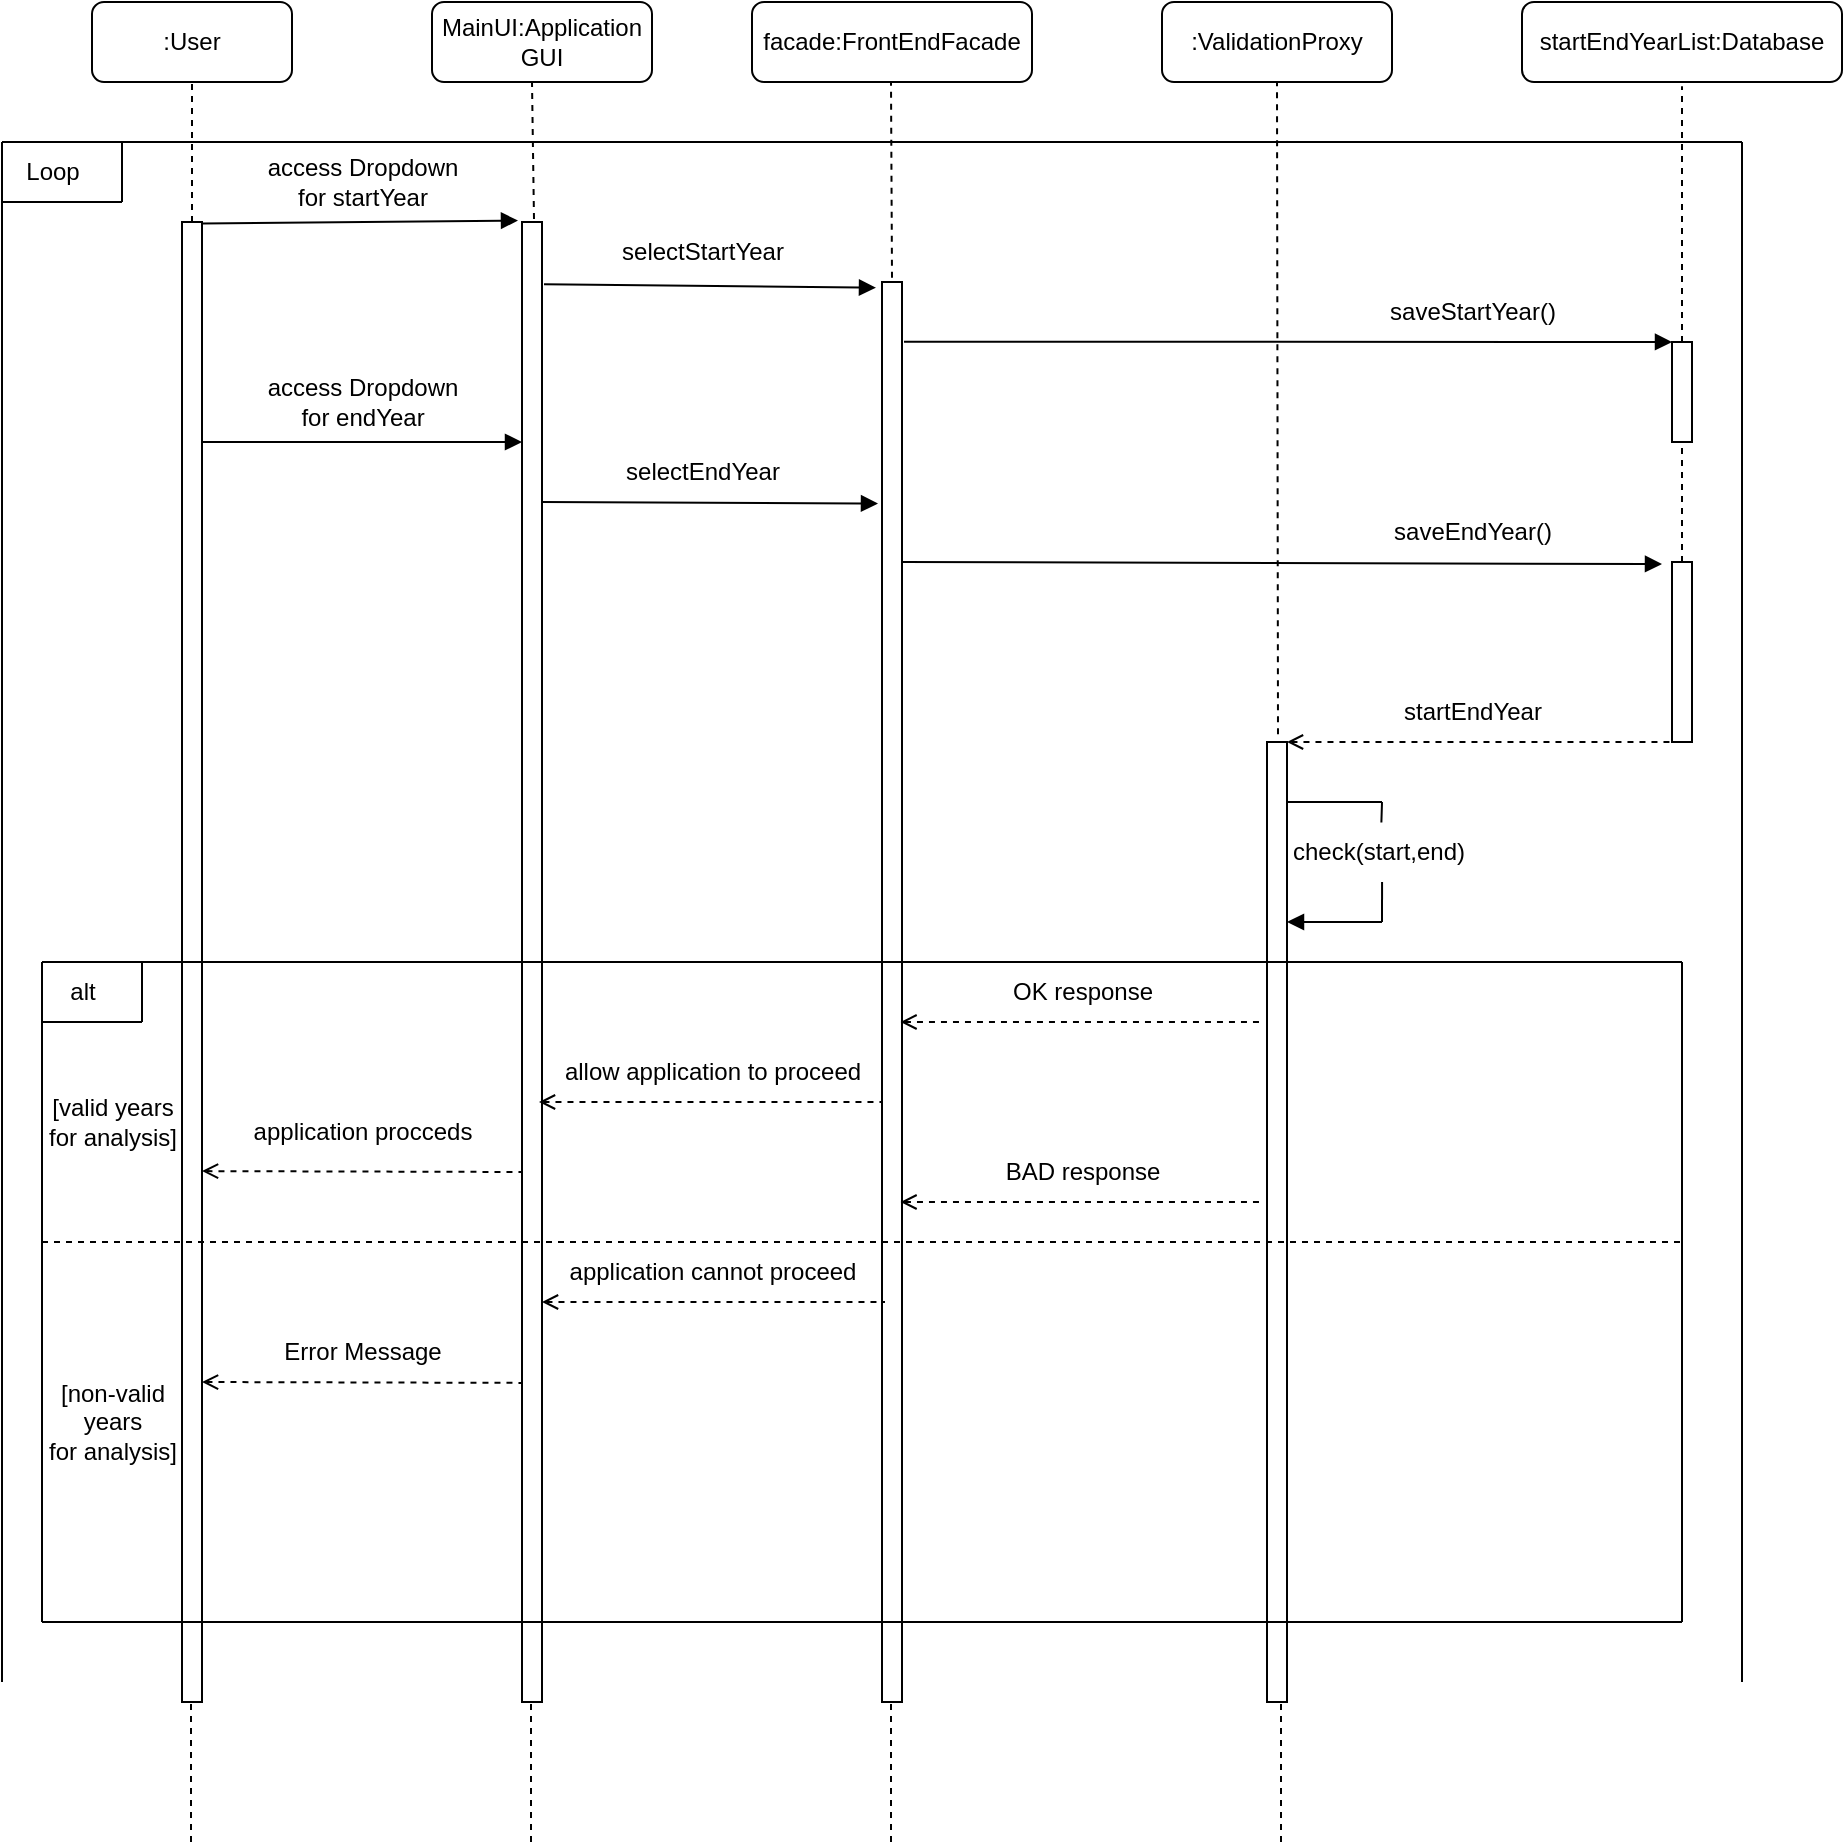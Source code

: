 <mxfile version="20.4.0" type="device"><diagram id="kgpKYQtTHZ0yAKxKKP6v" name="Page-1"><mxGraphModel dx="1778" dy="1000" grid="1" gridSize="10" guides="1" tooltips="1" connect="1" arrows="1" fold="1" page="1" pageScale="1" pageWidth="1050" pageHeight="1500" math="0" shadow="0"><root><mxCell id="0"/><mxCell id="1" parent="0"/><mxCell id="6FZfxpd-QEx3IHHBcftH-1" value="facade:FrontEndFacade" style="rounded=1;whiteSpace=wrap;html=1;" parent="1" vertex="1"><mxGeometry x="415" y="200" width="140" height="40" as="geometry"/></mxCell><mxCell id="6FZfxpd-QEx3IHHBcftH-2" value="MainUI:Application GUI" style="rounded=1;whiteSpace=wrap;html=1;" parent="1" vertex="1"><mxGeometry x="255" y="200" width="110" height="40" as="geometry"/></mxCell><mxCell id="6FZfxpd-QEx3IHHBcftH-3" value=":User" style="rounded=1;whiteSpace=wrap;html=1;" parent="1" vertex="1"><mxGeometry x="85" y="200" width="100" height="40" as="geometry"/></mxCell><mxCell id="6FZfxpd-QEx3IHHBcftH-4" value=":ValidationProxy" style="rounded=1;whiteSpace=wrap;html=1;" parent="1" vertex="1"><mxGeometry x="620" y="200" width="115" height="40" as="geometry"/></mxCell><mxCell id="6FZfxpd-QEx3IHHBcftH-6" value="" style="endArrow=none;dashed=1;html=1;rounded=0;entryX=0.5;entryY=1;entryDx=0;entryDy=0;" parent="1" target="6FZfxpd-QEx3IHHBcftH-3" edge="1"><mxGeometry width="50" height="50" relative="1" as="geometry"><mxPoint x="135" y="310" as="sourcePoint"/><mxPoint x="415" y="430" as="targetPoint"/></mxGeometry></mxCell><mxCell id="6FZfxpd-QEx3IHHBcftH-7" value="" style="endArrow=none;dashed=1;html=1;rounded=0;entryX=0.5;entryY=1;entryDx=0;entryDy=0;exitX=0.6;exitY=-0.002;exitDx=0;exitDy=0;exitPerimeter=0;" parent="1" source="6FZfxpd-QEx3IHHBcftH-36" edge="1"><mxGeometry width="50" height="50" relative="1" as="geometry"><mxPoint x="305" y="310" as="sourcePoint"/><mxPoint x="305" y="240" as="targetPoint"/></mxGeometry></mxCell><mxCell id="6FZfxpd-QEx3IHHBcftH-8" value="" style="endArrow=none;dashed=1;html=1;rounded=0;entryX=0.5;entryY=1;entryDx=0;entryDy=0;exitX=0.5;exitY=-0.003;exitDx=0;exitDy=0;exitPerimeter=0;" parent="1" edge="1" source="6FZfxpd-QEx3IHHBcftH-38"><mxGeometry width="50" height="50" relative="1" as="geometry"><mxPoint x="485" y="360" as="sourcePoint"/><mxPoint x="484.5" y="240" as="targetPoint"/></mxGeometry></mxCell><mxCell id="6FZfxpd-QEx3IHHBcftH-9" value="" style="endArrow=none;dashed=1;html=1;rounded=0;entryX=0.5;entryY=1;entryDx=0;entryDy=0;exitX=0.55;exitY=-0.008;exitDx=0;exitDy=0;exitPerimeter=0;" parent="1" source="6FZfxpd-QEx3IHHBcftH-24" edge="1" target="6FZfxpd-QEx3IHHBcftH-4"><mxGeometry width="50" height="50" relative="1" as="geometry"><mxPoint x="678" y="380" as="sourcePoint"/><mxPoint x="644.5" y="240" as="targetPoint"/></mxGeometry></mxCell><mxCell id="6FZfxpd-QEx3IHHBcftH-37" value="" style="rounded=0;orthogonalLoop=1;jettySize=auto;html=1;startArrow=none;startFill=0;endArrow=block;endFill=1;exitX=1;exitY=0.001;exitDx=0;exitDy=0;exitPerimeter=0;entryX=-0.2;entryY=-0.001;entryDx=0;entryDy=0;entryPerimeter=0;" parent="1" source="6FZfxpd-QEx3IHHBcftH-11" target="6FZfxpd-QEx3IHHBcftH-36" edge="1"><mxGeometry relative="1" as="geometry"/></mxCell><mxCell id="6FZfxpd-QEx3IHHBcftH-11" value="" style="html=1;points=[];perimeter=orthogonalPerimeter;" parent="1" vertex="1"><mxGeometry x="130" y="310" width="10" height="740" as="geometry"/></mxCell><mxCell id="6FZfxpd-QEx3IHHBcftH-24" value="" style="html=1;points=[];perimeter=orthogonalPerimeter;" parent="1" vertex="1"><mxGeometry x="672.5" y="570" width="10" height="480" as="geometry"/></mxCell><mxCell id="6FZfxpd-QEx3IHHBcftH-39" value="" style="rounded=0;orthogonalLoop=1;jettySize=auto;html=1;startArrow=none;startFill=0;endArrow=block;endFill=1;entryX=-0.3;entryY=0.004;entryDx=0;entryDy=0;entryPerimeter=0;exitX=1.1;exitY=0.042;exitDx=0;exitDy=0;exitPerimeter=0;" parent="1" source="6FZfxpd-QEx3IHHBcftH-36" target="6FZfxpd-QEx3IHHBcftH-38" edge="1"><mxGeometry relative="1" as="geometry"><mxPoint x="320" y="373" as="sourcePoint"/></mxGeometry></mxCell><mxCell id="6FZfxpd-QEx3IHHBcftH-36" value="" style="html=1;points=[];perimeter=orthogonalPerimeter;" parent="1" vertex="1"><mxGeometry x="300" y="310" width="10" height="740" as="geometry"/></mxCell><mxCell id="6FZfxpd-QEx3IHHBcftH-38" value="" style="html=1;points=[];perimeter=orthogonalPerimeter;" parent="1" vertex="1"><mxGeometry x="480" y="340" width="10" height="710" as="geometry"/></mxCell><mxCell id="6FZfxpd-QEx3IHHBcftH-50" value="" style="endArrow=block;html=1;rounded=0;endFill=1;exitX=1.1;exitY=0.042;exitDx=0;exitDy=0;exitPerimeter=0;entryX=0;entryY=0;entryDx=0;entryDy=0;" parent="1" target="fXCZYuZPmRbx4OvFmUe3-9" edge="1" source="6FZfxpd-QEx3IHHBcftH-38"><mxGeometry width="50" height="50" relative="1" as="geometry"><mxPoint x="505" y="450" as="sourcePoint"/><mxPoint x="860" y="382" as="targetPoint"/></mxGeometry></mxCell><mxCell id="6FZfxpd-QEx3IHHBcftH-55" value="access Dropdown &lt;br&gt;for startYear" style="text;html=1;align=center;verticalAlign=middle;resizable=0;points=[];autosize=1;strokeColor=none;fillColor=none;" parent="1" vertex="1"><mxGeometry x="160" y="270" width="120" height="40" as="geometry"/></mxCell><mxCell id="6FZfxpd-QEx3IHHBcftH-57" value="selectStartYear" style="text;html=1;align=center;verticalAlign=middle;resizable=0;points=[];autosize=1;strokeColor=none;fillColor=none;" parent="1" vertex="1"><mxGeometry x="340" y="310" width="100" height="30" as="geometry"/></mxCell><mxCell id="6FZfxpd-QEx3IHHBcftH-69" value="" style="edgeStyle=orthogonalEdgeStyle;rounded=0;orthogonalLoop=1;jettySize=auto;html=1;startArrow=none;startFill=0;endArrow=block;endFill=1;" parent="1" edge="1"><mxGeometry relative="1" as="geometry"><mxPoint x="140" y="420" as="sourcePoint"/><mxPoint x="300" y="420" as="targetPoint"/><Array as="points"><mxPoint x="225" y="420"/><mxPoint x="225" y="420"/></Array></mxGeometry></mxCell><mxCell id="6FZfxpd-QEx3IHHBcftH-71" value="" style="endArrow=none;dashed=1;html=1;rounded=0;entryX=0.5;entryY=1;entryDx=0;entryDy=0;" parent="1" edge="1"><mxGeometry width="50" height="50" relative="1" as="geometry"><mxPoint x="134.5" y="1120" as="sourcePoint"/><mxPoint x="134.5" y="1050" as="targetPoint"/></mxGeometry></mxCell><mxCell id="6FZfxpd-QEx3IHHBcftH-72" value="" style="endArrow=none;dashed=1;html=1;rounded=0;entryX=0.5;entryY=1;entryDx=0;entryDy=0;" parent="1" edge="1"><mxGeometry width="50" height="50" relative="1" as="geometry"><mxPoint x="304.5" y="1120" as="sourcePoint"/><mxPoint x="304.5" y="1050" as="targetPoint"/></mxGeometry></mxCell><mxCell id="6FZfxpd-QEx3IHHBcftH-73" value="" style="endArrow=none;dashed=1;html=1;rounded=0;entryX=0.5;entryY=1;entryDx=0;entryDy=0;" parent="1" edge="1"><mxGeometry width="50" height="50" relative="1" as="geometry"><mxPoint x="484.5" y="1120" as="sourcePoint"/><mxPoint x="484.5" y="1050" as="targetPoint"/></mxGeometry></mxCell><mxCell id="6FZfxpd-QEx3IHHBcftH-74" value="" style="endArrow=none;dashed=1;html=1;rounded=0;entryX=0.5;entryY=1;entryDx=0;entryDy=0;" parent="1" edge="1"><mxGeometry width="50" height="50" relative="1" as="geometry"><mxPoint x="679.5" y="1120" as="sourcePoint"/><mxPoint x="679.5" y="1050" as="targetPoint"/></mxGeometry></mxCell><mxCell id="fXCZYuZPmRbx4OvFmUe3-4" value="startEndYearList:Database" style="rounded=1;whiteSpace=wrap;html=1;" vertex="1" parent="1"><mxGeometry x="800" y="200" width="160" height="40" as="geometry"/></mxCell><mxCell id="fXCZYuZPmRbx4OvFmUe3-8" value="" style="endArrow=none;dashed=1;html=1;rounded=0;entryX=0.5;entryY=1;entryDx=0;entryDy=0;exitX=0.5;exitY=0;exitDx=0;exitDy=0;" edge="1" parent="1" source="fXCZYuZPmRbx4OvFmUe3-9"><mxGeometry width="50" height="50" relative="1" as="geometry"><mxPoint x="880.5" y="340.0" as="sourcePoint"/><mxPoint x="880" y="242.13" as="targetPoint"/></mxGeometry></mxCell><mxCell id="fXCZYuZPmRbx4OvFmUe3-9" value="" style="whiteSpace=wrap;html=1;" vertex="1" parent="1"><mxGeometry x="875" y="370" width="10" height="50" as="geometry"/></mxCell><mxCell id="fXCZYuZPmRbx4OvFmUe3-11" value="saveStartYear()" style="text;html=1;align=center;verticalAlign=middle;resizable=0;points=[];autosize=1;strokeColor=none;fillColor=none;" vertex="1" parent="1"><mxGeometry x="720" y="340" width="110" height="30" as="geometry"/></mxCell><mxCell id="fXCZYuZPmRbx4OvFmUe3-12" value="access Dropdown&lt;br&gt;for endYear" style="text;html=1;align=center;verticalAlign=middle;resizable=0;points=[];autosize=1;strokeColor=none;fillColor=none;" vertex="1" parent="1"><mxGeometry x="160" y="380" width="120" height="40" as="geometry"/></mxCell><mxCell id="fXCZYuZPmRbx4OvFmUe3-13" value="" style="endArrow=block;html=1;rounded=0;entryX=-0.2;entryY=0.156;entryDx=0;entryDy=0;entryPerimeter=0;startArrow=none;startFill=0;endFill=1;" edge="1" parent="1" target="6FZfxpd-QEx3IHHBcftH-38"><mxGeometry width="50" height="50" relative="1" as="geometry"><mxPoint x="310" y="450" as="sourcePoint"/><mxPoint x="360" y="400" as="targetPoint"/></mxGeometry></mxCell><mxCell id="fXCZYuZPmRbx4OvFmUe3-14" value="" style="endArrow=block;html=1;rounded=0;startArrow=none;startFill=0;endFill=1;" edge="1" parent="1"><mxGeometry width="50" height="50" relative="1" as="geometry"><mxPoint x="490" y="480" as="sourcePoint"/><mxPoint x="870" y="481" as="targetPoint"/></mxGeometry></mxCell><mxCell id="fXCZYuZPmRbx4OvFmUe3-15" value="selectEndYear" style="text;html=1;align=center;verticalAlign=middle;resizable=0;points=[];autosize=1;strokeColor=none;fillColor=none;" vertex="1" parent="1"><mxGeometry x="340" y="420" width="100" height="30" as="geometry"/></mxCell><mxCell id="fXCZYuZPmRbx4OvFmUe3-16" value="saveEndYear()" style="text;html=1;align=center;verticalAlign=middle;resizable=0;points=[];autosize=1;strokeColor=none;fillColor=none;" vertex="1" parent="1"><mxGeometry x="725" y="450" width="100" height="30" as="geometry"/></mxCell><mxCell id="fXCZYuZPmRbx4OvFmUe3-22" value="" style="endArrow=none;dashed=1;html=1;rounded=0;entryX=0.5;entryY=1;entryDx=0;entryDy=0;exitX=0.5;exitY=0;exitDx=0;exitDy=0;" edge="1" parent="1" source="fXCZYuZPmRbx4OvFmUe3-23" target="fXCZYuZPmRbx4OvFmUe3-9"><mxGeometry width="50" height="50" relative="1" as="geometry"><mxPoint x="880" y="470" as="sourcePoint"/><mxPoint x="880" y="410" as="targetPoint"/></mxGeometry></mxCell><mxCell id="fXCZYuZPmRbx4OvFmUe3-23" value="" style="whiteSpace=wrap;html=1;" vertex="1" parent="1"><mxGeometry x="875" y="480" width="10" height="90" as="geometry"/></mxCell><mxCell id="fXCZYuZPmRbx4OvFmUe3-24" value="" style="endArrow=none;html=1;rounded=0;dashed=1;startArrow=open;startFill=0;entryX=0;entryY=1;entryDx=0;entryDy=0;" edge="1" parent="1" target="fXCZYuZPmRbx4OvFmUe3-23"><mxGeometry width="50" height="50" relative="1" as="geometry"><mxPoint x="682.5" y="570" as="sourcePoint"/><mxPoint x="870" y="570" as="targetPoint"/></mxGeometry></mxCell><mxCell id="fXCZYuZPmRbx4OvFmUe3-25" value="startEndYear" style="text;html=1;align=center;verticalAlign=middle;resizable=0;points=[];autosize=1;strokeColor=none;fillColor=none;" vertex="1" parent="1"><mxGeometry x="730" y="540" width="90" height="30" as="geometry"/></mxCell><mxCell id="fXCZYuZPmRbx4OvFmUe3-27" value="" style="endArrow=none;html=1;rounded=0;strokeWidth=1;" edge="1" parent="1"><mxGeometry width="50" height="50" relative="1" as="geometry"><mxPoint x="682.5" y="600" as="sourcePoint"/><mxPoint x="730" y="600" as="targetPoint"/></mxGeometry></mxCell><mxCell id="fXCZYuZPmRbx4OvFmUe3-28" value="" style="endArrow=none;html=1;rounded=0;strokeWidth=1;startArrow=block;startFill=1;" edge="1" parent="1"><mxGeometry width="50" height="50" relative="1" as="geometry"><mxPoint x="682.5" y="660" as="sourcePoint"/><mxPoint x="730" y="660" as="targetPoint"/></mxGeometry></mxCell><mxCell id="fXCZYuZPmRbx4OvFmUe3-29" value="" style="endArrow=none;html=1;rounded=0;strokeWidth=1;entryX=0.52;entryY=0.007;entryDx=0;entryDy=0;entryPerimeter=0;" edge="1" parent="1" target="fXCZYuZPmRbx4OvFmUe3-30"><mxGeometry width="50" height="50" relative="1" as="geometry"><mxPoint x="730" y="600" as="sourcePoint"/><mxPoint x="725" y="620" as="targetPoint"/></mxGeometry></mxCell><mxCell id="fXCZYuZPmRbx4OvFmUe3-30" value="check(start,end)" style="text;html=1;align=center;verticalAlign=middle;resizable=0;points=[];autosize=1;strokeColor=none;fillColor=none;" vertex="1" parent="1"><mxGeometry x="672.5" y="610" width="110" height="30" as="geometry"/></mxCell><mxCell id="fXCZYuZPmRbx4OvFmUe3-31" value="" style="endArrow=none;html=1;rounded=0;strokeWidth=1;exitX=0.523;exitY=1;exitDx=0;exitDy=0;exitPerimeter=0;" edge="1" parent="1" source="fXCZYuZPmRbx4OvFmUe3-30"><mxGeometry width="50" height="50" relative="1" as="geometry"><mxPoint x="734" y="640" as="sourcePoint"/><mxPoint x="730" y="660" as="targetPoint"/></mxGeometry></mxCell><mxCell id="fXCZYuZPmRbx4OvFmUe3-33" value="" style="endArrow=none;html=1;rounded=0;strokeWidth=1;" edge="1" parent="1"><mxGeometry width="50" height="50" relative="1" as="geometry"><mxPoint x="40" y="1040" as="sourcePoint"/><mxPoint x="40" y="270" as="targetPoint"/></mxGeometry></mxCell><mxCell id="fXCZYuZPmRbx4OvFmUe3-34" value="" style="endArrow=none;html=1;rounded=0;strokeWidth=1;" edge="1" parent="1"><mxGeometry width="50" height="50" relative="1" as="geometry"><mxPoint x="910" y="1040" as="sourcePoint"/><mxPoint x="910" y="270" as="targetPoint"/></mxGeometry></mxCell><mxCell id="fXCZYuZPmRbx4OvFmUe3-35" value="" style="endArrow=none;html=1;rounded=0;strokeWidth=1;" edge="1" parent="1"><mxGeometry width="50" height="50" relative="1" as="geometry"><mxPoint x="910" y="270" as="sourcePoint"/><mxPoint x="40" y="270" as="targetPoint"/></mxGeometry></mxCell><mxCell id="fXCZYuZPmRbx4OvFmUe3-36" value="" style="endArrow=none;html=1;rounded=0;strokeWidth=1;" edge="1" parent="1"><mxGeometry width="50" height="50" relative="1" as="geometry"><mxPoint x="40" y="300" as="sourcePoint"/><mxPoint x="100" y="300" as="targetPoint"/></mxGeometry></mxCell><mxCell id="fXCZYuZPmRbx4OvFmUe3-37" value="Loop" style="text;html=1;align=center;verticalAlign=middle;resizable=0;points=[];autosize=1;strokeColor=none;fillColor=none;" vertex="1" parent="1"><mxGeometry x="40" y="270" width="50" height="30" as="geometry"/></mxCell><mxCell id="fXCZYuZPmRbx4OvFmUe3-38" value="" style="endArrow=none;html=1;rounded=0;strokeWidth=1;" edge="1" parent="1"><mxGeometry width="50" height="50" relative="1" as="geometry"><mxPoint x="100" y="300" as="sourcePoint"/><mxPoint x="100" y="270" as="targetPoint"/></mxGeometry></mxCell><mxCell id="fXCZYuZPmRbx4OvFmUe3-40" value="OK response" style="text;html=1;align=center;verticalAlign=middle;resizable=0;points=[];autosize=1;strokeColor=none;fillColor=none;" vertex="1" parent="1"><mxGeometry x="535" y="680" width="90" height="30" as="geometry"/></mxCell><mxCell id="fXCZYuZPmRbx4OvFmUe3-41" value="" style="endArrow=none;html=1;rounded=0;strokeWidth=1;exitX=1.1;exitY=0.507;exitDx=0;exitDy=0;exitPerimeter=0;dashed=1;startArrow=open;startFill=0;" edge="1" parent="1"><mxGeometry width="50" height="50" relative="1" as="geometry"><mxPoint x="489.25" y="800" as="sourcePoint"/><mxPoint x="670.75" y="800.03" as="targetPoint"/></mxGeometry></mxCell><mxCell id="fXCZYuZPmRbx4OvFmUe3-42" value="BAD response" style="text;html=1;align=center;verticalAlign=middle;resizable=0;points=[];autosize=1;strokeColor=none;fillColor=none;" vertex="1" parent="1"><mxGeometry x="530" y="770" width="100" height="30" as="geometry"/></mxCell><mxCell id="fXCZYuZPmRbx4OvFmUe3-44" value="" style="endArrow=none;html=1;rounded=0;strokeWidth=1;" edge="1" parent="1"><mxGeometry width="50" height="50" relative="1" as="geometry"><mxPoint x="60" y="680" as="sourcePoint"/><mxPoint x="880" y="680" as="targetPoint"/></mxGeometry></mxCell><mxCell id="fXCZYuZPmRbx4OvFmUe3-45" value="" style="endArrow=none;html=1;rounded=0;strokeWidth=1;" edge="1" parent="1"><mxGeometry width="50" height="50" relative="1" as="geometry"><mxPoint x="60" y="680" as="sourcePoint"/><mxPoint x="60" y="1010" as="targetPoint"/></mxGeometry></mxCell><mxCell id="fXCZYuZPmRbx4OvFmUe3-46" value="" style="endArrow=none;html=1;rounded=0;strokeWidth=1;" edge="1" parent="1"><mxGeometry width="50" height="50" relative="1" as="geometry"><mxPoint x="60" y="1010" as="sourcePoint"/><mxPoint x="880" y="1010" as="targetPoint"/></mxGeometry></mxCell><mxCell id="fXCZYuZPmRbx4OvFmUe3-47" value="" style="endArrow=none;html=1;rounded=0;strokeWidth=1;" edge="1" parent="1"><mxGeometry width="50" height="50" relative="1" as="geometry"><mxPoint x="880" y="1010" as="sourcePoint"/><mxPoint x="880" y="680" as="targetPoint"/></mxGeometry></mxCell><mxCell id="fXCZYuZPmRbx4OvFmUe3-49" value="" style="endArrow=none;html=1;rounded=0;strokeWidth=1;exitX=1.1;exitY=0.507;exitDx=0;exitDy=0;exitPerimeter=0;dashed=1;startArrow=open;startFill=0;" edge="1" parent="1"><mxGeometry width="50" height="50" relative="1" as="geometry"><mxPoint x="489.25" y="710" as="sourcePoint"/><mxPoint x="670.75" y="710.03" as="targetPoint"/></mxGeometry></mxCell><mxCell id="fXCZYuZPmRbx4OvFmUe3-51" value="" style="endArrow=none;html=1;rounded=0;strokeWidth=1;" edge="1" parent="1"><mxGeometry width="50" height="50" relative="1" as="geometry"><mxPoint x="60" y="710" as="sourcePoint"/><mxPoint x="110" y="710" as="targetPoint"/></mxGeometry></mxCell><mxCell id="fXCZYuZPmRbx4OvFmUe3-53" value="" style="endArrow=none;html=1;rounded=0;strokeWidth=1;" edge="1" parent="1"><mxGeometry width="50" height="50" relative="1" as="geometry"><mxPoint x="110" y="710" as="sourcePoint"/><mxPoint x="110" y="680" as="targetPoint"/></mxGeometry></mxCell><mxCell id="fXCZYuZPmRbx4OvFmUe3-54" value="alt" style="text;html=1;align=center;verticalAlign=middle;resizable=0;points=[];autosize=1;strokeColor=none;fillColor=none;" vertex="1" parent="1"><mxGeometry x="60" y="680" width="40" height="30" as="geometry"/></mxCell><mxCell id="fXCZYuZPmRbx4OvFmUe3-55" value="" style="endArrow=none;html=1;rounded=0;strokeWidth=1;exitX=1.1;exitY=0.507;exitDx=0;exitDy=0;exitPerimeter=0;dashed=1;startArrow=open;startFill=0;" edge="1" parent="1"><mxGeometry width="50" height="50" relative="1" as="geometry"><mxPoint x="308.5" y="750" as="sourcePoint"/><mxPoint x="480" y="750" as="targetPoint"/></mxGeometry></mxCell><mxCell id="fXCZYuZPmRbx4OvFmUe3-57" value="" style="endArrow=none;html=1;rounded=0;strokeWidth=1;exitX=1.1;exitY=0.507;exitDx=0;exitDy=0;exitPerimeter=0;dashed=1;startArrow=open;startFill=0;" edge="1" parent="1"><mxGeometry width="50" height="50" relative="1" as="geometry"><mxPoint x="310" y="850" as="sourcePoint"/><mxPoint x="481.5" y="850" as="targetPoint"/></mxGeometry></mxCell><mxCell id="fXCZYuZPmRbx4OvFmUe3-58" value="allow application to proceed" style="text;html=1;align=center;verticalAlign=middle;resizable=0;points=[];autosize=1;strokeColor=none;fillColor=none;" vertex="1" parent="1"><mxGeometry x="310" y="720" width="170" height="30" as="geometry"/></mxCell><mxCell id="fXCZYuZPmRbx4OvFmUe3-59" value="application cannot proceed" style="text;html=1;align=center;verticalAlign=middle;resizable=0;points=[];autosize=1;strokeColor=none;fillColor=none;" vertex="1" parent="1"><mxGeometry x="310" y="820" width="170" height="30" as="geometry"/></mxCell><mxCell id="fXCZYuZPmRbx4OvFmUe3-60" value="" style="endArrow=none;html=1;rounded=0;strokeWidth=1;exitX=1.1;exitY=0.507;exitDx=0;exitDy=0;exitPerimeter=0;dashed=1;startArrow=open;startFill=0;" edge="1" parent="1"><mxGeometry width="50" height="50" relative="1" as="geometry"><mxPoint x="140" y="784.55" as="sourcePoint"/><mxPoint x="300" y="785" as="targetPoint"/></mxGeometry></mxCell><mxCell id="fXCZYuZPmRbx4OvFmUe3-61" value="" style="endArrow=none;html=1;rounded=0;strokeWidth=1;exitX=1.1;exitY=0.507;exitDx=0;exitDy=0;exitPerimeter=0;dashed=1;startArrow=open;startFill=0;" edge="1" parent="1"><mxGeometry width="50" height="50" relative="1" as="geometry"><mxPoint x="140" y="890" as="sourcePoint"/><mxPoint x="300" y="890.45" as="targetPoint"/></mxGeometry></mxCell><mxCell id="fXCZYuZPmRbx4OvFmUe3-62" value="Error Message" style="text;html=1;align=center;verticalAlign=middle;resizable=0;points=[];autosize=1;strokeColor=none;fillColor=none;" vertex="1" parent="1"><mxGeometry x="170" y="860" width="100" height="30" as="geometry"/></mxCell><mxCell id="fXCZYuZPmRbx4OvFmUe3-63" value="application procceds" style="text;html=1;align=center;verticalAlign=middle;resizable=0;points=[];autosize=1;strokeColor=none;fillColor=none;" vertex="1" parent="1"><mxGeometry x="155" y="750" width="130" height="30" as="geometry"/></mxCell><mxCell id="fXCZYuZPmRbx4OvFmUe3-64" value="" style="endArrow=none;dashed=1;html=1;strokeWidth=1;rounded=0;" edge="1" parent="1"><mxGeometry width="50" height="50" relative="1" as="geometry"><mxPoint x="60" y="820" as="sourcePoint"/><mxPoint x="880" y="820" as="targetPoint"/></mxGeometry></mxCell><mxCell id="fXCZYuZPmRbx4OvFmUe3-65" value="[non-valid &lt;br&gt;years&lt;br&gt;for analysis]" style="text;html=1;align=center;verticalAlign=middle;resizable=0;points=[];autosize=1;strokeColor=none;fillColor=none;" vertex="1" parent="1"><mxGeometry x="50" y="880" width="90" height="60" as="geometry"/></mxCell><mxCell id="fXCZYuZPmRbx4OvFmUe3-67" value="[valid years&lt;br&gt;for analysis]" style="text;html=1;align=center;verticalAlign=middle;resizable=0;points=[];autosize=1;strokeColor=none;fillColor=none;" vertex="1" parent="1"><mxGeometry x="50" y="740" width="90" height="40" as="geometry"/></mxCell></root></mxGraphModel></diagram></mxfile>